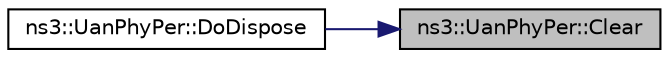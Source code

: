 digraph "ns3::UanPhyPer::Clear"
{
 // LATEX_PDF_SIZE
  edge [fontname="Helvetica",fontsize="10",labelfontname="Helvetica",labelfontsize="10"];
  node [fontname="Helvetica",fontsize="10",shape=record];
  rankdir="RL";
  Node1 [label="ns3::UanPhyPer::Clear",height=0.2,width=0.4,color="black", fillcolor="grey75", style="filled", fontcolor="black",tooltip="Clear all pointer references."];
  Node1 -> Node2 [dir="back",color="midnightblue",fontsize="10",style="solid",fontname="Helvetica"];
  Node2 [label="ns3::UanPhyPer::DoDispose",height=0.2,width=0.4,color="black", fillcolor="white", style="filled",URL="$classns3_1_1_uan_phy_per.html#ad6540824108373ad3f0919d5300dff7d",tooltip="Destructor implementation."];
}
